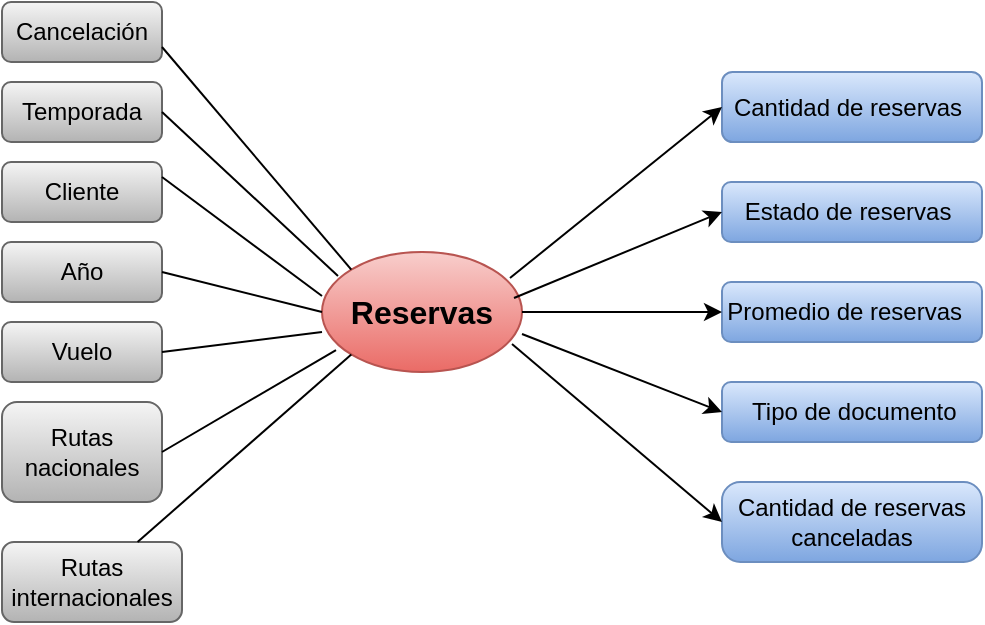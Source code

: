 <mxfile version="24.7.17">
  <diagram name="Página-1" id="HOyEbVTvM7z6F77jx5zz">
    <mxGraphModel dx="1730" dy="532" grid="1" gridSize="10" guides="1" tooltips="1" connect="1" arrows="1" fold="1" page="1" pageScale="1" pageWidth="850" pageHeight="1100" math="0" shadow="0">
      <root>
        <mxCell id="0" />
        <mxCell id="1" parent="0" />
        <mxCell id="9YBEksHNRd8pihTOAbTB-1" value="&lt;p style=&quot;text-align:justify;text-indent:-18.0pt;&lt;br/&gt;line-height:150%;mso-list:l0 level1 lfo1&quot; class=&quot;MsoListParagraph&quot;&gt;&lt;span style=&quot;font-family: Arial, sans-serif; border: 1pt none windowtext; padding: 0cm;&quot; lang=&quot;ES-TRAD&quot;&gt;&amp;nbsp; &amp;nbsp; &amp;nbsp; Cantidad de reservas&lt;/span&gt;&lt;/p&gt;" style="rounded=1;whiteSpace=wrap;html=1;fillColor=#dae8fc;gradientColor=#7ea6e0;strokeColor=#6c8ebf;" vertex="1" parent="1">
          <mxGeometry x="80" y="120" width="130" height="35" as="geometry" />
        </mxCell>
        <mxCell id="9YBEksHNRd8pihTOAbTB-2" value="&lt;p style=&quot;text-align:justify;text-indent:-18.0pt;&lt;br/&gt;line-height:150%;mso-list:l0 level1 lfo1&quot; class=&quot;MsoListParagraph&quot;&gt;&lt;span style=&quot;font-family: Arial, sans-serif; border: 1pt none windowtext; padding: 0cm;&quot; lang=&quot;ES-TRAD&quot;&gt;&amp;nbsp; &amp;nbsp; &amp;nbsp;&amp;nbsp;&lt;/span&gt;&lt;span style=&quot;text-indent: -18pt; background-color: initial; font-family: Arial, sans-serif; border: 1pt none windowtext; padding: 0cm;&quot; lang=&quot;ES-TRAD&quot;&gt;Estado de reservas&lt;/span&gt;&lt;/p&gt;&lt;p style=&quot;text-align:justify;text-indent:-18.0pt;&lt;br/&gt;line-height:150%;mso-list:l0 level1 lfo1&quot; class=&quot;MsoListParagraph&quot;&gt;&lt;span style=&quot;font-family: Arial, sans-serif; border: 1pt none windowtext; padding: 0cm;&quot; lang=&quot;ES-TRAD&quot;&gt;&lt;/span&gt;&lt;/p&gt;" style="rounded=1;whiteSpace=wrap;html=1;fillColor=#dae8fc;gradientColor=#7ea6e0;strokeColor=#6c8ebf;" vertex="1" parent="1">
          <mxGeometry x="80" y="175" width="130" height="30" as="geometry" />
        </mxCell>
        <mxCell id="9YBEksHNRd8pihTOAbTB-3" value="&lt;p style=&quot;text-align:justify;text-indent:-18.0pt;&lt;br/&gt;line-height:150%;mso-list:l0 level1 lfo1&quot; class=&quot;MsoListParagraph&quot;&gt;&lt;span style=&quot;font-family: Arial, sans-serif; border: 1pt none windowtext; padding: 0cm;&quot; lang=&quot;ES-TRAD&quot;&gt;&amp;nbsp; &amp;nbsp; &amp;nbsp;&lt;/span&gt;&lt;span style=&quot;text-indent: -18pt; background-color: initial; font-family: Arial, sans-serif; border: 1pt none windowtext; padding: 0cm;&quot; lang=&quot;ES-TRAD&quot;&gt;Promedio de reservas&lt;/span&gt;&lt;/p&gt;&lt;p style=&quot;text-align:justify;text-indent:-18.0pt;&lt;br/&gt;line-height:150%;mso-list:l0 level1 lfo1&quot; class=&quot;MsoListParagraph&quot;&gt;&lt;span style=&quot;font-family: Arial, sans-serif; border: 1pt none windowtext; padding: 0cm;&quot; lang=&quot;ES-TRAD&quot;&gt;&lt;/span&gt;&lt;/p&gt;&lt;p style=&quot;text-align:justify;text-indent:-18.0pt;&lt;br/&gt;line-height:150%;mso-list:l0 level1 lfo1&quot; class=&quot;MsoListParagraph&quot;&gt;&lt;span style=&quot;font-family: Arial, sans-serif; border: 1pt none windowtext; padding: 0cm;&quot; lang=&quot;ES-TRAD&quot;&gt;&lt;/span&gt;&lt;/p&gt;" style="rounded=1;whiteSpace=wrap;html=1;fillColor=#dae8fc;gradientColor=#7ea6e0;strokeColor=#6c8ebf;" vertex="1" parent="1">
          <mxGeometry x="80" y="225" width="130" height="30" as="geometry" />
        </mxCell>
        <mxCell id="9YBEksHNRd8pihTOAbTB-4" value="&lt;p style=&quot;text-align:justify;text-indent:-18.0pt;&lt;br/&gt;line-height:150%;mso-list:l0 level1 lfo1&quot; class=&quot;MsoListParagraph&quot;&gt;&lt;span style=&quot;border: 1pt none windowtext; padding: 0cm;&quot; lang=&quot;ES-TRAD&quot;&gt;&lt;span style=&quot;font-variant-numeric: normal; font-variant-east-asian: normal; font-variant-alternates: normal; font-size-adjust: none; font-kerning: auto; font-optical-sizing: auto; font-feature-settings: normal; font-variation-settings: normal; font-variant-position: normal; font-stretch: normal; line-height: normal;&quot;&gt;&lt;font face=&quot;Symbol&quot;&gt;&amp;nbsp; &amp;nbsp; &amp;nbsp; &amp;nbsp;&amp;nbsp;&lt;/font&gt;&lt;/span&gt;&lt;span style=&quot;font-family: &amp;quot;Times New Roman&amp;quot;; font-variant-numeric: normal; font-variant-east-asian: normal; font-variant-alternates: normal; font-size-adjust: none; font-kerning: auto; font-optical-sizing: auto; font-feature-settings: normal; font-variation-settings: normal; font-variant-position: normal; font-stretch: normal; font-size: 7pt; line-height: normal;&quot;&gt;&amp;nbsp;&lt;/span&gt;&lt;/span&gt;&lt;span style=&quot;font-family: Arial, sans-serif; border: 1pt none windowtext; padding: 0cm;&quot; lang=&quot;ES-TRAD&quot;&gt;Tipo de documento&lt;/span&gt;&lt;/p&gt;" style="rounded=1;whiteSpace=wrap;html=1;fillColor=#dae8fc;gradientColor=#7ea6e0;strokeColor=#6c8ebf;" vertex="1" parent="1">
          <mxGeometry x="80" y="275" width="130" height="30" as="geometry" />
        </mxCell>
        <mxCell id="9YBEksHNRd8pihTOAbTB-5" value="&lt;p class=&quot;MsoListParagraph&quot; style=&quot;text-indent: -18pt;&quot;&gt;&lt;span lang=&quot;ES-TRAD&quot; style=&quot;border: 1pt none windowtext; padding: 0cm;&quot;&gt;&lt;span style=&quot;font-variant-numeric: normal; font-variant-east-asian: normal; font-variant-alternates: normal; font-size-adjust: none; font-kerning: auto; font-optical-sizing: auto; font-feature-settings: normal; font-variation-settings: normal; font-variant-position: normal; font-stretch: normal; line-height: normal;&quot;&gt;&lt;font face=&quot;Symbol&quot;&gt;&amp;nbsp; &amp;nbsp; &amp;nbsp; &amp;nbsp;&amp;nbsp;&lt;/font&gt;&lt;/span&gt;&lt;/span&gt;&lt;span lang=&quot;ES-TRAD&quot; style=&quot;text-indent: -18pt; background-color: initial; font-family: Arial, sans-serif; border: 1pt none windowtext; padding: 0cm;&quot;&gt;Cantidad de reservas canceladas&lt;/span&gt;&lt;/p&gt;&lt;p class=&quot;MsoListParagraph&quot; style=&quot;text-indent: -18pt;&quot;&gt;&lt;span lang=&quot;ES-TRAD&quot; style=&quot;font-family: Arial, sans-serif; border: 1pt none windowtext; padding: 0cm;&quot;&gt;&lt;/span&gt;&lt;/p&gt;" style="rounded=1;whiteSpace=wrap;html=1;arcSize=23;align=center;fillColor=#dae8fc;gradientColor=#7ea6e0;strokeColor=#6c8ebf;" vertex="1" parent="1">
          <mxGeometry x="80" y="325" width="130" height="40" as="geometry" />
        </mxCell>
        <mxCell id="9YBEksHNRd8pihTOAbTB-6" value="Cancelación" style="rounded=1;whiteSpace=wrap;html=1;fillColor=#f5f5f5;gradientColor=#b3b3b3;strokeColor=#666666;" vertex="1" parent="1">
          <mxGeometry x="-280" y="85" width="80" height="30" as="geometry" />
        </mxCell>
        <mxCell id="9YBEksHNRd8pihTOAbTB-7" value="Temporada" style="rounded=1;whiteSpace=wrap;html=1;fillColor=#f5f5f5;gradientColor=#b3b3b3;strokeColor=#666666;" vertex="1" parent="1">
          <mxGeometry x="-280" y="125" width="80" height="30" as="geometry" />
        </mxCell>
        <mxCell id="9YBEksHNRd8pihTOAbTB-8" value="Cliente" style="rounded=1;whiteSpace=wrap;html=1;fillColor=#f5f5f5;gradientColor=#b3b3b3;strokeColor=#666666;" vertex="1" parent="1">
          <mxGeometry x="-280" y="165" width="80" height="30" as="geometry" />
        </mxCell>
        <mxCell id="9YBEksHNRd8pihTOAbTB-9" value="Año" style="rounded=1;whiteSpace=wrap;html=1;fillColor=#f5f5f5;gradientColor=#b3b3b3;strokeColor=#666666;" vertex="1" parent="1">
          <mxGeometry x="-280" y="205" width="80" height="30" as="geometry" />
        </mxCell>
        <mxCell id="9YBEksHNRd8pihTOAbTB-10" value="Vuelo" style="rounded=1;whiteSpace=wrap;html=1;fillColor=#f5f5f5;gradientColor=#b3b3b3;strokeColor=#666666;" vertex="1" parent="1">
          <mxGeometry x="-280" y="245" width="80" height="30" as="geometry" />
        </mxCell>
        <mxCell id="9YBEksHNRd8pihTOAbTB-11" value="Rutas nacionales" style="rounded=1;whiteSpace=wrap;html=1;fillColor=#f5f5f5;gradientColor=#b3b3b3;strokeColor=#666666;" vertex="1" parent="1">
          <mxGeometry x="-280" y="285" width="80" height="50" as="geometry" />
        </mxCell>
        <mxCell id="9YBEksHNRd8pihTOAbTB-12" value="Rutas internacionales" style="rounded=1;whiteSpace=wrap;html=1;fillColor=#f5f5f5;gradientColor=#b3b3b3;strokeColor=#666666;" vertex="1" parent="1">
          <mxGeometry x="-280" y="355" width="90" height="40" as="geometry" />
        </mxCell>
        <mxCell id="9YBEksHNRd8pihTOAbTB-14" value="&lt;b&gt;&lt;font style=&quot;font-size: 16px;&quot;&gt;Reservas&lt;/font&gt;&lt;/b&gt;" style="ellipse;whiteSpace=wrap;html=1;fillColor=#f8cecc;gradientColor=#ea6b66;strokeColor=#b85450;" vertex="1" parent="1">
          <mxGeometry x="-120" y="210" width="100" height="60" as="geometry" />
        </mxCell>
        <mxCell id="9YBEksHNRd8pihTOAbTB-15" value="" style="endArrow=none;html=1;rounded=0;exitX=1;exitY=0.75;exitDx=0;exitDy=0;entryX=0;entryY=0;entryDx=0;entryDy=0;" edge="1" parent="1" source="9YBEksHNRd8pihTOAbTB-6" target="9YBEksHNRd8pihTOAbTB-14">
          <mxGeometry width="50" height="50" relative="1" as="geometry">
            <mxPoint x="40" y="250" as="sourcePoint" />
            <mxPoint x="90" y="200" as="targetPoint" />
          </mxGeometry>
        </mxCell>
        <mxCell id="9YBEksHNRd8pihTOAbTB-16" value="" style="endArrow=none;html=1;rounded=0;exitX=1;exitY=0.5;exitDx=0;exitDy=0;entryX=0.08;entryY=0.2;entryDx=0;entryDy=0;entryPerimeter=0;" edge="1" parent="1" source="9YBEksHNRd8pihTOAbTB-7" target="9YBEksHNRd8pihTOAbTB-14">
          <mxGeometry width="50" height="50" relative="1" as="geometry">
            <mxPoint x="-230" y="123" as="sourcePoint" />
            <mxPoint x="-135" y="224" as="targetPoint" />
          </mxGeometry>
        </mxCell>
        <mxCell id="9YBEksHNRd8pihTOAbTB-17" value="" style="endArrow=none;html=1;rounded=0;exitX=1;exitY=0.25;exitDx=0;exitDy=0;entryX=0;entryY=0.367;entryDx=0;entryDy=0;entryPerimeter=0;" edge="1" parent="1" source="9YBEksHNRd8pihTOAbTB-8" target="9YBEksHNRd8pihTOAbTB-14">
          <mxGeometry width="50" height="50" relative="1" as="geometry">
            <mxPoint x="-230" y="155" as="sourcePoint" />
            <mxPoint x="-102" y="232" as="targetPoint" />
          </mxGeometry>
        </mxCell>
        <mxCell id="9YBEksHNRd8pihTOAbTB-18" value="" style="endArrow=none;html=1;rounded=0;exitX=1;exitY=0.5;exitDx=0;exitDy=0;" edge="1" parent="1" source="9YBEksHNRd8pihTOAbTB-9">
          <mxGeometry width="50" height="50" relative="1" as="geometry">
            <mxPoint x="-230" y="188" as="sourcePoint" />
            <mxPoint x="-120" y="240" as="targetPoint" />
          </mxGeometry>
        </mxCell>
        <mxCell id="9YBEksHNRd8pihTOAbTB-19" value="" style="endArrow=none;html=1;rounded=0;exitX=1;exitY=0.5;exitDx=0;exitDy=0;" edge="1" parent="1" source="9YBEksHNRd8pihTOAbTB-10">
          <mxGeometry width="50" height="50" relative="1" as="geometry">
            <mxPoint x="-230" y="235" as="sourcePoint" />
            <mxPoint x="-120" y="250" as="targetPoint" />
          </mxGeometry>
        </mxCell>
        <mxCell id="9YBEksHNRd8pihTOAbTB-20" value="" style="endArrow=none;html=1;rounded=0;exitX=1;exitY=0.5;exitDx=0;exitDy=0;entryX=0.07;entryY=0.817;entryDx=0;entryDy=0;entryPerimeter=0;" edge="1" parent="1" source="9YBEksHNRd8pihTOAbTB-11" target="9YBEksHNRd8pihTOAbTB-14">
          <mxGeometry width="50" height="50" relative="1" as="geometry">
            <mxPoint x="-230" y="275" as="sourcePoint" />
            <mxPoint x="-110" y="260" as="targetPoint" />
          </mxGeometry>
        </mxCell>
        <mxCell id="9YBEksHNRd8pihTOAbTB-21" value="" style="endArrow=none;html=1;rounded=0;entryX=0;entryY=1;entryDx=0;entryDy=0;" edge="1" parent="1" source="9YBEksHNRd8pihTOAbTB-12" target="9YBEksHNRd8pihTOAbTB-14">
          <mxGeometry width="50" height="50" relative="1" as="geometry">
            <mxPoint x="-230" y="325" as="sourcePoint" />
            <mxPoint x="-103" y="269" as="targetPoint" />
          </mxGeometry>
        </mxCell>
        <mxCell id="9YBEksHNRd8pihTOAbTB-22" value="" style="endArrow=classic;html=1;rounded=0;exitX=0.94;exitY=0.217;exitDx=0;exitDy=0;exitPerimeter=0;entryX=0;entryY=0.5;entryDx=0;entryDy=0;" edge="1" parent="1" source="9YBEksHNRd8pihTOAbTB-14" target="9YBEksHNRd8pihTOAbTB-1">
          <mxGeometry width="50" height="50" relative="1" as="geometry">
            <mxPoint x="40" y="250" as="sourcePoint" />
            <mxPoint x="90" y="200" as="targetPoint" />
          </mxGeometry>
        </mxCell>
        <mxCell id="9YBEksHNRd8pihTOAbTB-23" value="" style="endArrow=classic;html=1;rounded=0;exitX=0.96;exitY=0.383;exitDx=0;exitDy=0;exitPerimeter=0;entryX=0;entryY=0.5;entryDx=0;entryDy=0;" edge="1" parent="1" source="9YBEksHNRd8pihTOAbTB-14" target="9YBEksHNRd8pihTOAbTB-2">
          <mxGeometry width="50" height="50" relative="1" as="geometry">
            <mxPoint x="-16" y="233" as="sourcePoint" />
            <mxPoint x="130" y="123" as="targetPoint" />
          </mxGeometry>
        </mxCell>
        <mxCell id="9YBEksHNRd8pihTOAbTB-24" value="" style="endArrow=classic;html=1;rounded=0;exitX=1;exitY=0.5;exitDx=0;exitDy=0;entryX=0;entryY=0.5;entryDx=0;entryDy=0;" edge="1" parent="1" source="9YBEksHNRd8pihTOAbTB-14" target="9YBEksHNRd8pihTOAbTB-3">
          <mxGeometry width="50" height="50" relative="1" as="geometry">
            <mxPoint x="-14" y="243" as="sourcePoint" />
            <mxPoint x="130" y="175" as="targetPoint" />
          </mxGeometry>
        </mxCell>
        <mxCell id="9YBEksHNRd8pihTOAbTB-25" value="" style="endArrow=classic;html=1;rounded=0;exitX=1;exitY=0.683;exitDx=0;exitDy=0;entryX=0;entryY=0.5;entryDx=0;entryDy=0;exitPerimeter=0;" edge="1" parent="1" source="9YBEksHNRd8pihTOAbTB-14" target="9YBEksHNRd8pihTOAbTB-4">
          <mxGeometry width="50" height="50" relative="1" as="geometry">
            <mxPoint x="-10" y="250" as="sourcePoint" />
            <mxPoint x="130" y="225" as="targetPoint" />
          </mxGeometry>
        </mxCell>
        <mxCell id="9YBEksHNRd8pihTOAbTB-26" value="" style="endArrow=classic;html=1;rounded=0;exitX=0.95;exitY=0.767;exitDx=0;exitDy=0;entryX=0;entryY=0.5;entryDx=0;entryDy=0;exitPerimeter=0;" edge="1" parent="1" source="9YBEksHNRd8pihTOAbTB-14" target="9YBEksHNRd8pihTOAbTB-5">
          <mxGeometry width="50" height="50" relative="1" as="geometry">
            <mxPoint x="-10" y="261" as="sourcePoint" />
            <mxPoint x="130" y="275" as="targetPoint" />
          </mxGeometry>
        </mxCell>
      </root>
    </mxGraphModel>
  </diagram>
</mxfile>
